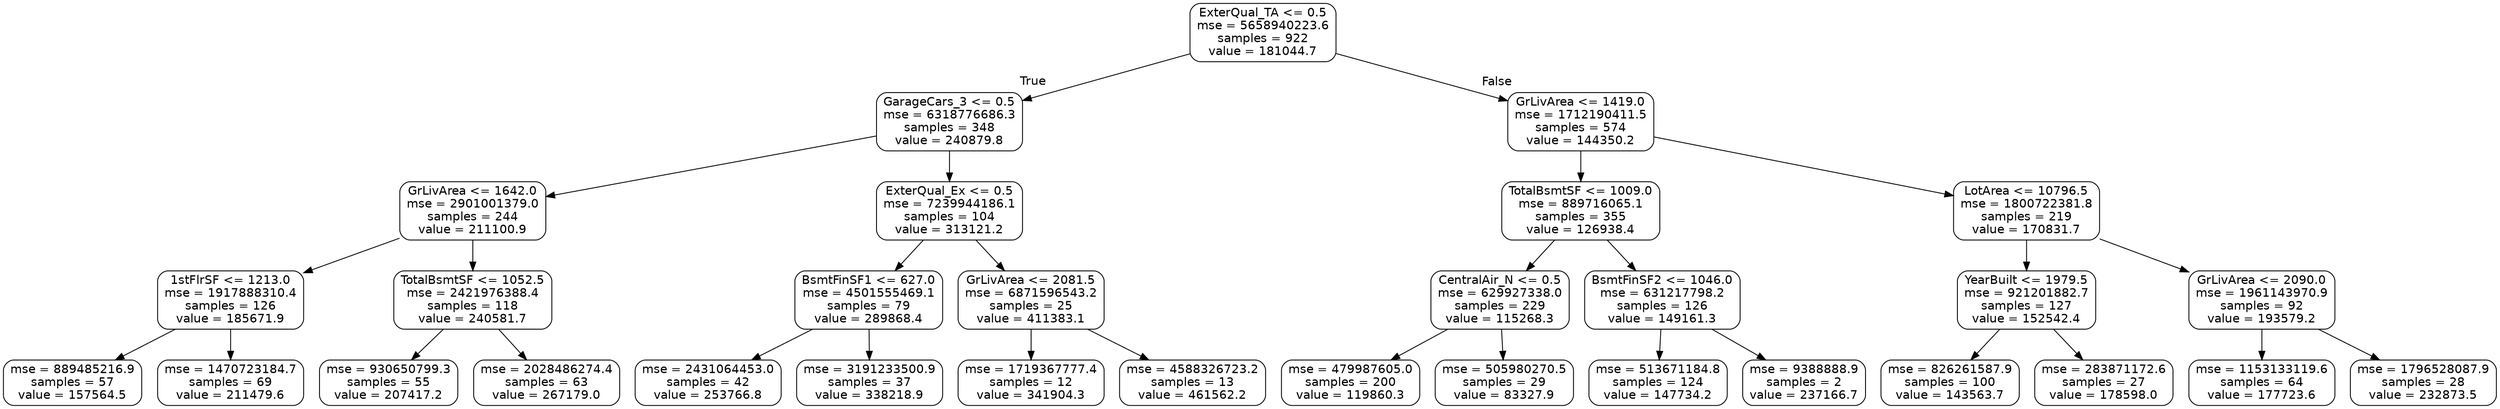 digraph Tree {
node [shape=box, style="rounded", color="black", fontname=helvetica] ;
edge [fontname=helvetica] ;
0 [label="ExterQual_TA <= 0.5\nmse = 5658940223.6\nsamples = 922\nvalue = 181044.7"] ;
1 [label="GarageCars_3 <= 0.5\nmse = 6318776686.3\nsamples = 348\nvalue = 240879.8"] ;
0 -> 1 [labeldistance=2.5, labelangle=45, headlabel="True"] ;
2 [label="GrLivArea <= 1642.0\nmse = 2901001379.0\nsamples = 244\nvalue = 211100.9"] ;
1 -> 2 ;
3 [label="1stFlrSF <= 1213.0\nmse = 1917888310.4\nsamples = 126\nvalue = 185671.9"] ;
2 -> 3 ;
4 [label="mse = 889485216.9\nsamples = 57\nvalue = 157564.5"] ;
3 -> 4 ;
5 [label="mse = 1470723184.7\nsamples = 69\nvalue = 211479.6"] ;
3 -> 5 ;
6 [label="TotalBsmtSF <= 1052.5\nmse = 2421976388.4\nsamples = 118\nvalue = 240581.7"] ;
2 -> 6 ;
7 [label="mse = 930650799.3\nsamples = 55\nvalue = 207417.2"] ;
6 -> 7 ;
8 [label="mse = 2028486274.4\nsamples = 63\nvalue = 267179.0"] ;
6 -> 8 ;
9 [label="ExterQual_Ex <= 0.5\nmse = 7239944186.1\nsamples = 104\nvalue = 313121.2"] ;
1 -> 9 ;
10 [label="BsmtFinSF1 <= 627.0\nmse = 4501555469.1\nsamples = 79\nvalue = 289868.4"] ;
9 -> 10 ;
11 [label="mse = 2431064453.0\nsamples = 42\nvalue = 253766.8"] ;
10 -> 11 ;
12 [label="mse = 3191233500.9\nsamples = 37\nvalue = 338218.9"] ;
10 -> 12 ;
13 [label="GrLivArea <= 2081.5\nmse = 6871596543.2\nsamples = 25\nvalue = 411383.1"] ;
9 -> 13 ;
14 [label="mse = 1719367777.4\nsamples = 12\nvalue = 341904.3"] ;
13 -> 14 ;
15 [label="mse = 4588326723.2\nsamples = 13\nvalue = 461562.2"] ;
13 -> 15 ;
16 [label="GrLivArea <= 1419.0\nmse = 1712190411.5\nsamples = 574\nvalue = 144350.2"] ;
0 -> 16 [labeldistance=2.5, labelangle=-45, headlabel="False"] ;
17 [label="TotalBsmtSF <= 1009.0\nmse = 889716065.1\nsamples = 355\nvalue = 126938.4"] ;
16 -> 17 ;
18 [label="CentralAir_N <= 0.5\nmse = 629927338.0\nsamples = 229\nvalue = 115268.3"] ;
17 -> 18 ;
19 [label="mse = 479987605.0\nsamples = 200\nvalue = 119860.3"] ;
18 -> 19 ;
20 [label="mse = 505980270.5\nsamples = 29\nvalue = 83327.9"] ;
18 -> 20 ;
21 [label="BsmtFinSF2 <= 1046.0\nmse = 631217798.2\nsamples = 126\nvalue = 149161.3"] ;
17 -> 21 ;
22 [label="mse = 513671184.8\nsamples = 124\nvalue = 147734.2"] ;
21 -> 22 ;
23 [label="mse = 9388888.9\nsamples = 2\nvalue = 237166.7"] ;
21 -> 23 ;
24 [label="LotArea <= 10796.5\nmse = 1800722381.8\nsamples = 219\nvalue = 170831.7"] ;
16 -> 24 ;
25 [label="YearBuilt <= 1979.5\nmse = 921201882.7\nsamples = 127\nvalue = 152542.4"] ;
24 -> 25 ;
26 [label="mse = 826261587.9\nsamples = 100\nvalue = 143563.7"] ;
25 -> 26 ;
27 [label="mse = 283871172.6\nsamples = 27\nvalue = 178598.0"] ;
25 -> 27 ;
28 [label="GrLivArea <= 2090.0\nmse = 1961143970.9\nsamples = 92\nvalue = 193579.2"] ;
24 -> 28 ;
29 [label="mse = 1153133119.6\nsamples = 64\nvalue = 177723.6"] ;
28 -> 29 ;
30 [label="mse = 1796528087.9\nsamples = 28\nvalue = 232873.5"] ;
28 -> 30 ;
}